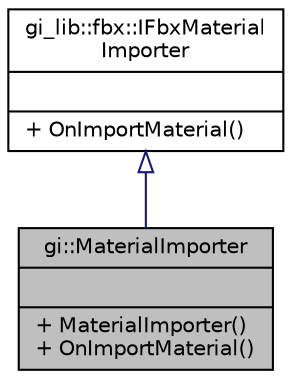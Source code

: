 digraph "gi::MaterialImporter"
{
  edge [fontname="Helvetica",fontsize="10",labelfontname="Helvetica",labelfontsize="10"];
  node [fontname="Helvetica",fontsize="10",shape=record];
  Node1 [label="{gi::MaterialImporter\n||+ MaterialImporter()\l+ OnImportMaterial()\l}",height=0.2,width=0.4,color="black", fillcolor="grey75", style="filled", fontcolor="black"];
  Node2 -> Node1 [dir="back",color="midnightblue",fontsize="10",style="solid",arrowtail="onormal",fontname="Helvetica"];
  Node2 [label="{gi_lib::fbx::IFbxMaterial\lImporter\n||+ OnImportMaterial()\l}",height=0.2,width=0.4,color="black", fillcolor="white", style="filled",URL="$classgi__lib_1_1fbx_1_1_i_fbx_material_importer.html",tooltip="Interface used to import a concrete material. "];
}
